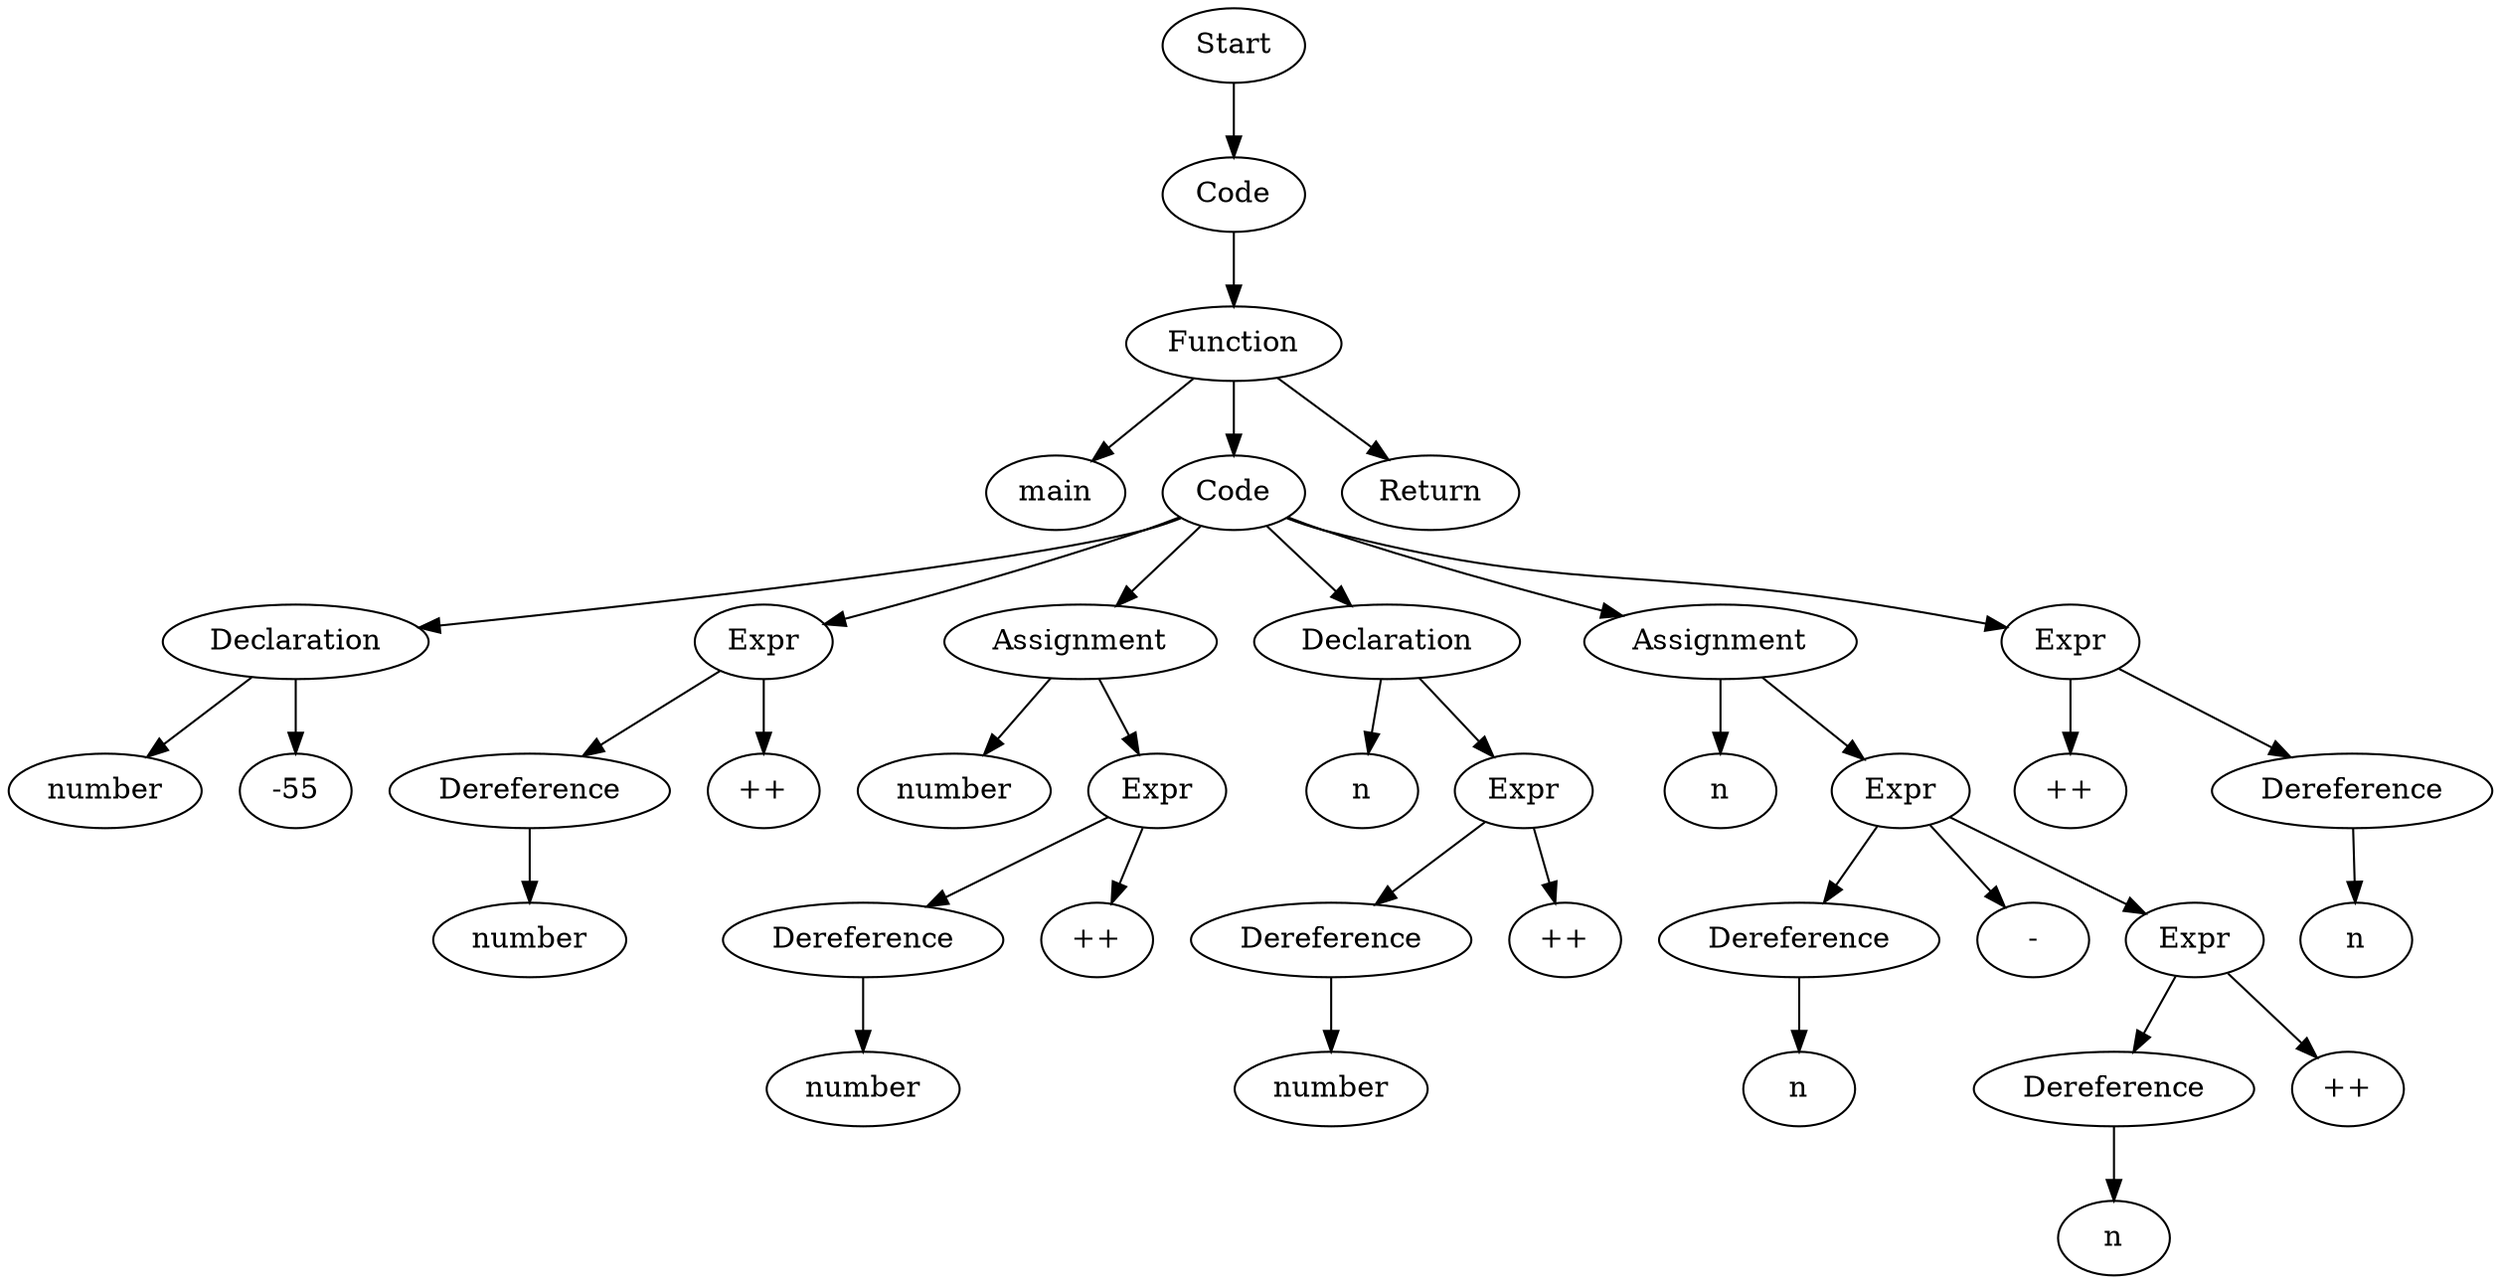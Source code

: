 digraph AST {
  "128502761801616" [label="Start"];
  "128502761801616" -> "128502761806464";
  "128502761806464" [label="Code"];
  "128502761806464" -> "128502761805552";
  "128502761805552" [label="Function"];
  "128502761805552" -> "128502761810448";
  "128502761805552" -> "128502873117488";
  "128502761805552" -> "128502873128240";
  "128502761810448" [label="main"];
  "128502873117488" [label="Code"];
  "128502873117488" -> "128502873120800";
  "128502873117488" -> "128502873124496";
  "128502873117488" -> "128502873117056";
  "128502873117488" -> "128502873128864";
  "128502873117488" -> "128502873123776";
  "128502873117488" -> "128502873128768";
  "128502873120800" [label="Declaration"];
  "128502873120800" -> "128502873126080";
  "128502873120800" -> "128502873124880";
  "128502873126080" [label="number"];
  "128502873124880" [label="-55"];
  "128502873124496" [label="Expr"];
  "128502873124496" -> "128502873119984";
  "128502873124496" -> "128502873120512";
  "128502873119984" [label="Dereference"];
  "128502873119984" -> "128502873122048";
  "128502873122048" [label="number"];
  "128502873120512" [label="++"];
  "128502873117056" [label="Assignment"];
  "128502873117056" -> "128502873125648";
  "128502873117056" -> "128502873123296";
  "128502873125648" [label="number"];
  "128502873123296" [label="Expr"];
  "128502873123296" -> "128502873125168";
  "128502873123296" -> "128502873125792";
  "128502873125168" [label="Dereference"];
  "128502873125168" -> "128502873120128";
  "128502873120128" [label="number"];
  "128502873125792" [label="++"];
  "128502873128864" [label="Declaration"];
  "128502873128864" -> "128502873124112";
  "128502873128864" -> "128502873118448";
  "128502873124112" [label="n"];
  "128502873118448" [label="Expr"];
  "128502873118448" -> "128502873123248";
  "128502873118448" -> "128502873127472";
  "128502873123248" [label="Dereference"];
  "128502873123248" -> "128502873122960";
  "128502873122960" [label="number"];
  "128502873127472" [label="++"];
  "128502873123776" [label="Assignment"];
  "128502873123776" -> "128502873125024";
  "128502873123776" -> "128502873123008";
  "128502873125024" [label="n"];
  "128502873123008" [label="Expr"];
  "128502873123008" -> "128502873124928";
  "128502873123008" -> "128502873124832";
  "128502873123008" -> "128502873122912";
  "128502873124928" [label="Dereference"];
  "128502873124928" -> "128502873121472";
  "128502873121472" [label="n"];
  "128502873124832" [label="-"];
  "128502873122912" [label="Expr"];
  "128502873122912" -> "128502873125120";
  "128502873122912" -> "128502873125552";
  "128502873125120" [label="Dereference"];
  "128502873125120" -> "128502873125456";
  "128502873125456" [label="n"];
  "128502873125552" [label="++"];
  "128502873128768" [label="Expr"];
  "128502873128768" -> "128502873128384";
  "128502873128768" -> "128502873124208";
  "128502873128384" [label="++"];
  "128502873124208" [label="Dereference"];
  "128502873124208" -> "128502873125888";
  "128502873125888" [label="n"];
  "128502873128240" [label="Return"];
}
